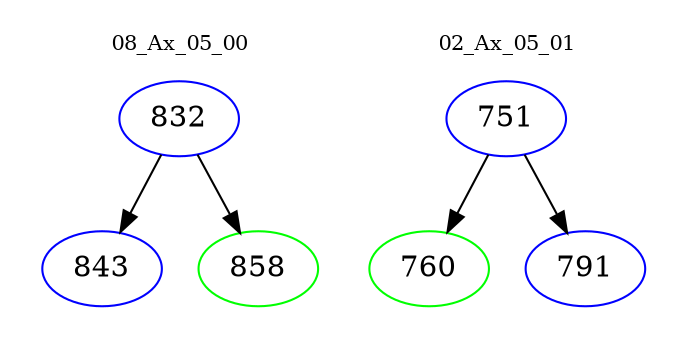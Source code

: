 digraph{
subgraph cluster_0 {
color = white
label = "08_Ax_05_00";
fontsize=10;
T0_832 [label="832", color="blue"]
T0_832 -> T0_843 [color="black"]
T0_843 [label="843", color="blue"]
T0_832 -> T0_858 [color="black"]
T0_858 [label="858", color="green"]
}
subgraph cluster_1 {
color = white
label = "02_Ax_05_01";
fontsize=10;
T1_751 [label="751", color="blue"]
T1_751 -> T1_760 [color="black"]
T1_760 [label="760", color="green"]
T1_751 -> T1_791 [color="black"]
T1_791 [label="791", color="blue"]
}
}
